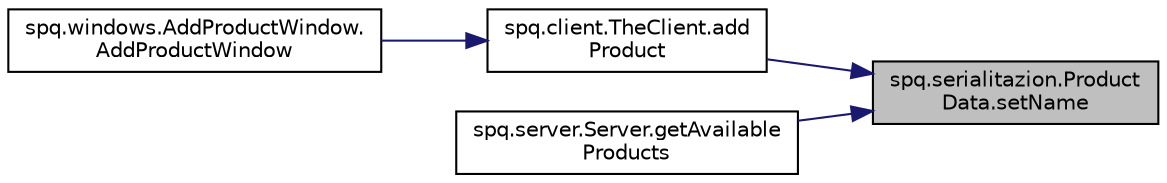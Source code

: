 digraph "spq.serialitazion.ProductData.setName"
{
 // LATEX_PDF_SIZE
  edge [fontname="Helvetica",fontsize="10",labelfontname="Helvetica",labelfontsize="10"];
  node [fontname="Helvetica",fontsize="10",shape=record];
  rankdir="RL";
  Node1 [label="spq.serialitazion.Product\lData.setName",height=0.2,width=0.4,color="black", fillcolor="grey75", style="filled", fontcolor="black",tooltip=" "];
  Node1 -> Node2 [dir="back",color="midnightblue",fontsize="10",style="solid",fontname="Helvetica"];
  Node2 [label="spq.client.TheClient.add\lProduct",height=0.2,width=0.4,color="black", fillcolor="white", style="filled",URL="$classspq_1_1client_1_1_the_client.html#af1e379562ae7efb2ef743821780acdc2",tooltip=" "];
  Node2 -> Node3 [dir="back",color="midnightblue",fontsize="10",style="solid",fontname="Helvetica"];
  Node3 [label="spq.windows.AddProductWindow.\lAddProductWindow",height=0.2,width=0.4,color="black", fillcolor="white", style="filled",URL="$classspq_1_1windows_1_1_add_product_window.html#a6d00a61ba9051b13bc4ad45616ad81a9",tooltip=" "];
  Node1 -> Node4 [dir="back",color="midnightblue",fontsize="10",style="solid",fontname="Helvetica"];
  Node4 [label="spq.server.Server.getAvailable\lProducts",height=0.2,width=0.4,color="black", fillcolor="white", style="filled",URL="$classspq_1_1server_1_1_server.html#a1ecfc05a8a6360969ca1fb670a8789b6",tooltip="Retrieves a list of available products."];
}
